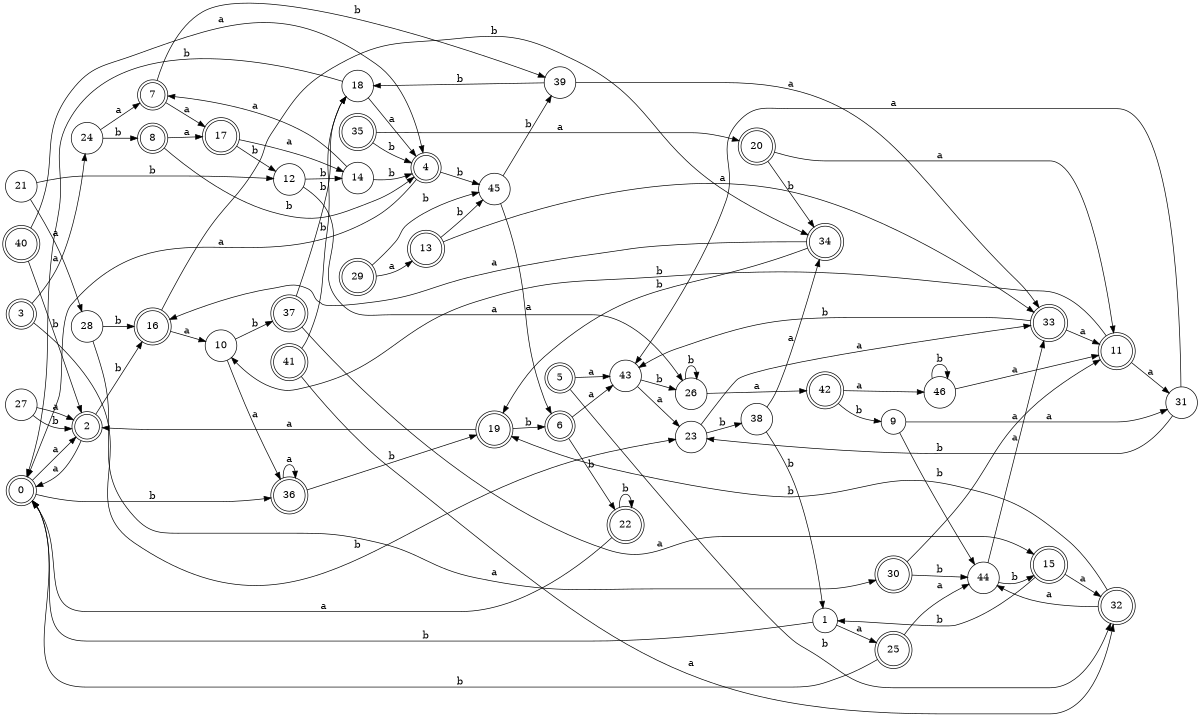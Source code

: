 digraph n38_1 {
__start0 [label="" shape="none"];

rankdir=LR;
size="8,5";

s0 [style="rounded,filled", color="black", fillcolor="white" shape="doublecircle", label="0"];
s1 [style="filled", color="black", fillcolor="white" shape="circle", label="1"];
s2 [style="rounded,filled", color="black", fillcolor="white" shape="doublecircle", label="2"];
s3 [style="rounded,filled", color="black", fillcolor="white" shape="doublecircle", label="3"];
s4 [style="rounded,filled", color="black", fillcolor="white" shape="doublecircle", label="4"];
s5 [style="rounded,filled", color="black", fillcolor="white" shape="doublecircle", label="5"];
s6 [style="rounded,filled", color="black", fillcolor="white" shape="doublecircle", label="6"];
s7 [style="rounded,filled", color="black", fillcolor="white" shape="doublecircle", label="7"];
s8 [style="rounded,filled", color="black", fillcolor="white" shape="doublecircle", label="8"];
s9 [style="filled", color="black", fillcolor="white" shape="circle", label="9"];
s10 [style="filled", color="black", fillcolor="white" shape="circle", label="10"];
s11 [style="rounded,filled", color="black", fillcolor="white" shape="doublecircle", label="11"];
s12 [style="filled", color="black", fillcolor="white" shape="circle", label="12"];
s13 [style="rounded,filled", color="black", fillcolor="white" shape="doublecircle", label="13"];
s14 [style="filled", color="black", fillcolor="white" shape="circle", label="14"];
s15 [style="rounded,filled", color="black", fillcolor="white" shape="doublecircle", label="15"];
s16 [style="rounded,filled", color="black", fillcolor="white" shape="doublecircle", label="16"];
s17 [style="rounded,filled", color="black", fillcolor="white" shape="doublecircle", label="17"];
s18 [style="filled", color="black", fillcolor="white" shape="circle", label="18"];
s19 [style="rounded,filled", color="black", fillcolor="white" shape="doublecircle", label="19"];
s20 [style="rounded,filled", color="black", fillcolor="white" shape="doublecircle", label="20"];
s21 [style="filled", color="black", fillcolor="white" shape="circle", label="21"];
s22 [style="rounded,filled", color="black", fillcolor="white" shape="doublecircle", label="22"];
s23 [style="filled", color="black", fillcolor="white" shape="circle", label="23"];
s24 [style="filled", color="black", fillcolor="white" shape="circle", label="24"];
s25 [style="rounded,filled", color="black", fillcolor="white" shape="doublecircle", label="25"];
s26 [style="filled", color="black", fillcolor="white" shape="circle", label="26"];
s27 [style="filled", color="black", fillcolor="white" shape="circle", label="27"];
s28 [style="filled", color="black", fillcolor="white" shape="circle", label="28"];
s29 [style="rounded,filled", color="black", fillcolor="white" shape="doublecircle", label="29"];
s30 [style="rounded,filled", color="black", fillcolor="white" shape="doublecircle", label="30"];
s31 [style="filled", color="black", fillcolor="white" shape="circle", label="31"];
s32 [style="rounded,filled", color="black", fillcolor="white" shape="doublecircle", label="32"];
s33 [style="rounded,filled", color="black", fillcolor="white" shape="doublecircle", label="33"];
s34 [style="rounded,filled", color="black", fillcolor="white" shape="doublecircle", label="34"];
s35 [style="rounded,filled", color="black", fillcolor="white" shape="doublecircle", label="35"];
s36 [style="rounded,filled", color="black", fillcolor="white" shape="doublecircle", label="36"];
s37 [style="rounded,filled", color="black", fillcolor="white" shape="doublecircle", label="37"];
s38 [style="filled", color="black", fillcolor="white" shape="circle", label="38"];
s39 [style="filled", color="black", fillcolor="white" shape="circle", label="39"];
s40 [style="rounded,filled", color="black", fillcolor="white" shape="doublecircle", label="40"];
s41 [style="rounded,filled", color="black", fillcolor="white" shape="doublecircle", label="41"];
s42 [style="rounded,filled", color="black", fillcolor="white" shape="doublecircle", label="42"];
s43 [style="filled", color="black", fillcolor="white" shape="circle", label="43"];
s44 [style="filled", color="black", fillcolor="white" shape="circle", label="44"];
s45 [style="filled", color="black", fillcolor="white" shape="circle", label="45"];
s46 [style="filled", color="black", fillcolor="white" shape="circle", label="46"];
s0 -> s2 [label="a"];
s0 -> s36 [label="b"];
s1 -> s25 [label="a"];
s1 -> s0 [label="b"];
s2 -> s0 [label="a"];
s2 -> s16 [label="b"];
s3 -> s24 [label="a"];
s3 -> s23 [label="b"];
s4 -> s0 [label="a"];
s4 -> s45 [label="b"];
s5 -> s43 [label="a"];
s5 -> s32 [label="b"];
s6 -> s43 [label="a"];
s6 -> s22 [label="b"];
s7 -> s17 [label="a"];
s7 -> s39 [label="b"];
s8 -> s17 [label="a"];
s8 -> s4 [label="b"];
s9 -> s31 [label="a"];
s9 -> s44 [label="b"];
s10 -> s36 [label="a"];
s10 -> s37 [label="b"];
s11 -> s31 [label="a"];
s11 -> s10 [label="b"];
s12 -> s26 [label="a"];
s12 -> s14 [label="b"];
s13 -> s33 [label="a"];
s13 -> s45 [label="b"];
s14 -> s7 [label="a"];
s14 -> s4 [label="b"];
s15 -> s32 [label="a"];
s15 -> s1 [label="b"];
s16 -> s10 [label="a"];
s16 -> s34 [label="b"];
s17 -> s14 [label="a"];
s17 -> s12 [label="b"];
s18 -> s4 [label="a"];
s18 -> s0 [label="b"];
s19 -> s2 [label="a"];
s19 -> s6 [label="b"];
s20 -> s11 [label="a"];
s20 -> s34 [label="b"];
s21 -> s28 [label="a"];
s21 -> s12 [label="b"];
s22 -> s0 [label="a"];
s22 -> s22 [label="b"];
s23 -> s33 [label="a"];
s23 -> s38 [label="b"];
s24 -> s7 [label="a"];
s24 -> s8 [label="b"];
s25 -> s44 [label="a"];
s25 -> s0 [label="b"];
s26 -> s42 [label="a"];
s26 -> s26 [label="b"];
s27 -> s2 [label="a"];
s27 -> s2 [label="b"];
s28 -> s30 [label="a"];
s28 -> s16 [label="b"];
s29 -> s13 [label="a"];
s29 -> s45 [label="b"];
s30 -> s11 [label="a"];
s30 -> s44 [label="b"];
s31 -> s43 [label="a"];
s31 -> s23 [label="b"];
s32 -> s44 [label="a"];
s32 -> s19 [label="b"];
s33 -> s11 [label="a"];
s33 -> s43 [label="b"];
s34 -> s16 [label="a"];
s34 -> s19 [label="b"];
s35 -> s20 [label="a"];
s35 -> s4 [label="b"];
s36 -> s36 [label="a"];
s36 -> s19 [label="b"];
s37 -> s15 [label="a"];
s37 -> s18 [label="b"];
s38 -> s34 [label="a"];
s38 -> s1 [label="b"];
s39 -> s33 [label="a"];
s39 -> s18 [label="b"];
s40 -> s4 [label="a"];
s40 -> s2 [label="b"];
s41 -> s32 [label="a"];
s41 -> s18 [label="b"];
s42 -> s46 [label="a"];
s42 -> s9 [label="b"];
s43 -> s23 [label="a"];
s43 -> s26 [label="b"];
s44 -> s33 [label="a"];
s44 -> s15 [label="b"];
s45 -> s6 [label="a"];
s45 -> s39 [label="b"];
s46 -> s11 [label="a"];
s46 -> s46 [label="b"];

}
